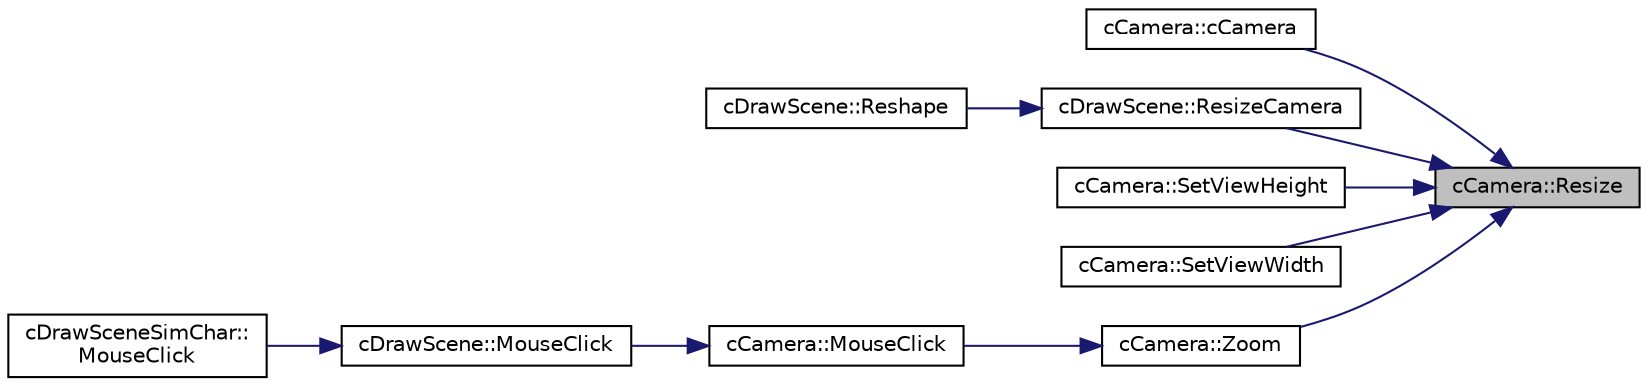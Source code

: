 digraph "cCamera::Resize"
{
 // LATEX_PDF_SIZE
  edge [fontname="Helvetica",fontsize="10",labelfontname="Helvetica",labelfontsize="10"];
  node [fontname="Helvetica",fontsize="10",shape=record];
  rankdir="RL";
  Node1 [label="cCamera::Resize",height=0.2,width=0.4,color="black", fillcolor="grey75", style="filled", fontcolor="black",tooltip=" "];
  Node1 -> Node2 [dir="back",color="midnightblue",fontsize="10",style="solid",fontname="Helvetica"];
  Node2 [label="cCamera::cCamera",height=0.2,width=0.4,color="black", fillcolor="white", style="filled",URL="$classc_camera.html#a5e6f4b4780dd0f64235839879e32aea9",tooltip=" "];
  Node1 -> Node3 [dir="back",color="midnightblue",fontsize="10",style="solid",fontname="Helvetica"];
  Node3 [label="cDrawScene::ResizeCamera",height=0.2,width=0.4,color="black", fillcolor="white", style="filled",URL="$classc_draw_scene.html#a13aaa5ecc44f777d0921044ffd699107",tooltip=" "];
  Node3 -> Node4 [dir="back",color="midnightblue",fontsize="10",style="solid",fontname="Helvetica"];
  Node4 [label="cDrawScene::Reshape",height=0.2,width=0.4,color="black", fillcolor="white", style="filled",URL="$classc_draw_scene.html#ae9f312505df39778f9c8fdeb4213d2d0",tooltip=" "];
  Node1 -> Node5 [dir="back",color="midnightblue",fontsize="10",style="solid",fontname="Helvetica"];
  Node5 [label="cCamera::SetViewHeight",height=0.2,width=0.4,color="black", fillcolor="white", style="filled",URL="$classc_camera.html#a15c185c0080c84f15ca34149a044f7d7",tooltip=" "];
  Node1 -> Node6 [dir="back",color="midnightblue",fontsize="10",style="solid",fontname="Helvetica"];
  Node6 [label="cCamera::SetViewWidth",height=0.2,width=0.4,color="black", fillcolor="white", style="filled",URL="$classc_camera.html#ae66ee412ab3c73edf50d88b6ee3b859a",tooltip=" "];
  Node1 -> Node7 [dir="back",color="midnightblue",fontsize="10",style="solid",fontname="Helvetica"];
  Node7 [label="cCamera::Zoom",height=0.2,width=0.4,color="black", fillcolor="white", style="filled",URL="$classc_camera.html#af1eb316337d2779ce7d6e01e4ce271bb",tooltip=" "];
  Node7 -> Node8 [dir="back",color="midnightblue",fontsize="10",style="solid",fontname="Helvetica"];
  Node8 [label="cCamera::MouseClick",height=0.2,width=0.4,color="black", fillcolor="white", style="filled",URL="$classc_camera.html#a3ec4feb37d7c68048a486f840676eca9",tooltip=" "];
  Node8 -> Node9 [dir="back",color="midnightblue",fontsize="10",style="solid",fontname="Helvetica"];
  Node9 [label="cDrawScene::MouseClick",height=0.2,width=0.4,color="black", fillcolor="white", style="filled",URL="$classc_draw_scene.html#a46e2fb4989c85dfed05cd3937bd74471",tooltip=" "];
  Node9 -> Node10 [dir="back",color="midnightblue",fontsize="10",style="solid",fontname="Helvetica"];
  Node10 [label="cDrawSceneSimChar::\lMouseClick",height=0.2,width=0.4,color="black", fillcolor="white", style="filled",URL="$classc_draw_scene_sim_char.html#a3d0fbb31c21db4102dff090be3d375cf",tooltip=" "];
}

